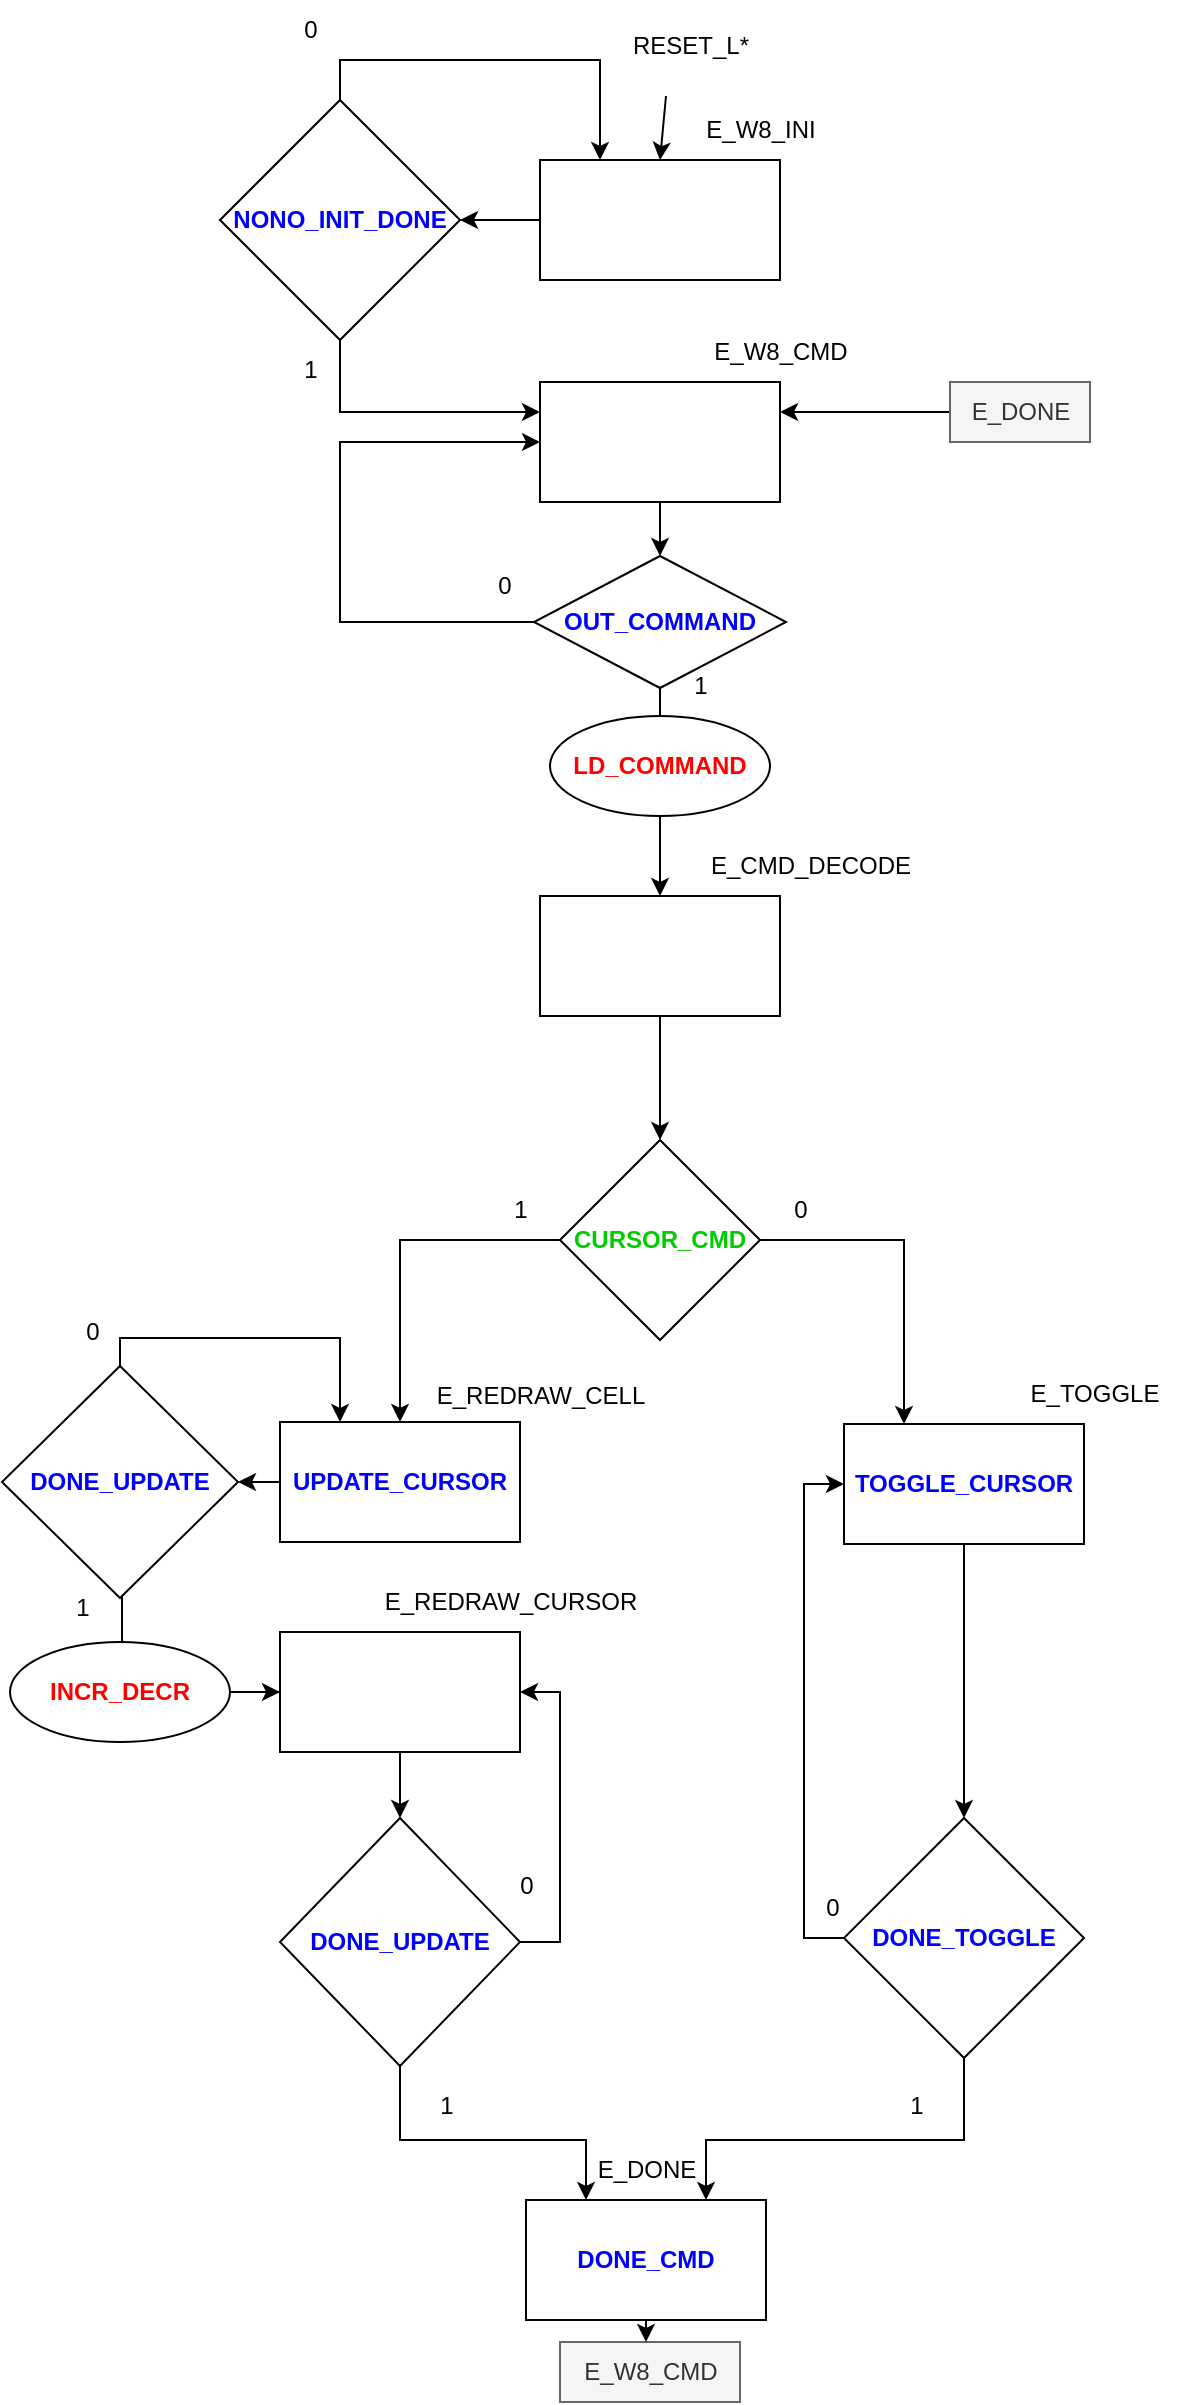 <mxfile version="22.1.21" type="device">
  <diagram name="Página-1" id="BtD-3cjETYa1kSn_i-kz">
    <mxGraphModel dx="1886" dy="900" grid="1" gridSize="10" guides="1" tooltips="1" connect="1" arrows="1" fold="1" page="1" pageScale="1" pageWidth="827" pageHeight="1169" math="0" shadow="0">
      <root>
        <mxCell id="0" />
        <mxCell id="1" parent="0" />
        <mxCell id="eX_MBotk1fY-qvMIUrsy-57" style="edgeStyle=orthogonalEdgeStyle;rounded=0;orthogonalLoop=1;jettySize=auto;html=1;entryX=0;entryY=0.5;entryDx=0;entryDy=0;" parent="1" source="eX_MBotk1fY-qvMIUrsy-49" target="eX_MBotk1fY-qvMIUrsy-55" edge="1">
          <mxGeometry relative="1" as="geometry">
            <Array as="points">
              <mxPoint x="178" y="846" />
            </Array>
          </mxGeometry>
        </mxCell>
        <mxCell id="eX_MBotk1fY-qvMIUrsy-22" style="edgeStyle=orthogonalEdgeStyle;rounded=0;orthogonalLoop=1;jettySize=auto;html=1;entryX=1;entryY=0.5;entryDx=0;entryDy=0;" parent="1" source="eX_MBotk1fY-qvMIUrsy-1" target="eX_MBotk1fY-qvMIUrsy-4" edge="1">
          <mxGeometry relative="1" as="geometry" />
        </mxCell>
        <mxCell id="eX_MBotk1fY-qvMIUrsy-1" value="" style="rounded=0;whiteSpace=wrap;html=1;" parent="1" vertex="1">
          <mxGeometry x="387" y="80" width="120" height="60" as="geometry" />
        </mxCell>
        <mxCell id="eX_MBotk1fY-qvMIUrsy-2" value="E_W8_INI" style="text;html=1;align=center;verticalAlign=middle;resizable=0;points=[];autosize=1;strokeColor=none;fillColor=none;" parent="1" vertex="1">
          <mxGeometry x="457" y="50" width="80" height="30" as="geometry" />
        </mxCell>
        <mxCell id="eX_MBotk1fY-qvMIUrsy-12" style="edgeStyle=orthogonalEdgeStyle;rounded=0;orthogonalLoop=1;jettySize=auto;html=1;" parent="1" source="eX_MBotk1fY-qvMIUrsy-3" target="eX_MBotk1fY-qvMIUrsy-11" edge="1">
          <mxGeometry relative="1" as="geometry" />
        </mxCell>
        <mxCell id="eX_MBotk1fY-qvMIUrsy-3" value="" style="whiteSpace=wrap;html=1;" parent="1" vertex="1">
          <mxGeometry x="387" y="191" width="120" height="60" as="geometry" />
        </mxCell>
        <mxCell id="eX_MBotk1fY-qvMIUrsy-23" style="edgeStyle=orthogonalEdgeStyle;rounded=0;orthogonalLoop=1;jettySize=auto;html=1;entryX=0.25;entryY=0;entryDx=0;entryDy=0;" parent="1" source="eX_MBotk1fY-qvMIUrsy-4" target="eX_MBotk1fY-qvMIUrsy-1" edge="1">
          <mxGeometry relative="1" as="geometry">
            <Array as="points">
              <mxPoint x="287" y="30" />
              <mxPoint x="417" y="30" />
            </Array>
          </mxGeometry>
        </mxCell>
        <mxCell id="eX_MBotk1fY-qvMIUrsy-24" style="edgeStyle=orthogonalEdgeStyle;rounded=0;orthogonalLoop=1;jettySize=auto;html=1;entryX=0;entryY=0.25;entryDx=0;entryDy=0;" parent="1" source="eX_MBotk1fY-qvMIUrsy-4" target="eX_MBotk1fY-qvMIUrsy-3" edge="1">
          <mxGeometry relative="1" as="geometry">
            <Array as="points">
              <mxPoint x="287" y="206" />
            </Array>
          </mxGeometry>
        </mxCell>
        <mxCell id="eX_MBotk1fY-qvMIUrsy-4" value="NONO_INIT_DONE" style="rhombus;whiteSpace=wrap;html=1;fontColor=#0000FF;fontStyle=1" parent="1" vertex="1">
          <mxGeometry x="227" y="50" width="120" height="120" as="geometry" />
        </mxCell>
        <mxCell id="eX_MBotk1fY-qvMIUrsy-8" value="0" style="text;html=1;align=center;verticalAlign=middle;resizable=0;points=[];autosize=1;strokeColor=none;fillColor=none;" parent="1" vertex="1">
          <mxGeometry x="257" width="30" height="30" as="geometry" />
        </mxCell>
        <mxCell id="eX_MBotk1fY-qvMIUrsy-9" value="1" style="text;html=1;align=center;verticalAlign=middle;resizable=0;points=[];autosize=1;strokeColor=none;fillColor=none;" parent="1" vertex="1">
          <mxGeometry x="257" y="170" width="30" height="30" as="geometry" />
        </mxCell>
        <mxCell id="eX_MBotk1fY-qvMIUrsy-10" value="E_W8_CMD" style="text;html=1;align=center;verticalAlign=middle;resizable=0;points=[];autosize=1;strokeColor=none;fillColor=none;" parent="1" vertex="1">
          <mxGeometry x="462" y="161" width="90" height="30" as="geometry" />
        </mxCell>
        <mxCell id="eX_MBotk1fY-qvMIUrsy-13" style="edgeStyle=orthogonalEdgeStyle;rounded=0;orthogonalLoop=1;jettySize=auto;html=1;entryX=0;entryY=0.5;entryDx=0;entryDy=0;" parent="1" source="eX_MBotk1fY-qvMIUrsy-11" target="eX_MBotk1fY-qvMIUrsy-3" edge="1">
          <mxGeometry relative="1" as="geometry">
            <Array as="points">
              <mxPoint x="287" y="311" />
              <mxPoint x="287" y="221" />
            </Array>
          </mxGeometry>
        </mxCell>
        <mxCell id="eX_MBotk1fY-qvMIUrsy-70" style="edgeStyle=orthogonalEdgeStyle;rounded=0;orthogonalLoop=1;jettySize=auto;html=1;" parent="1" source="eX_MBotk1fY-qvMIUrsy-11" target="eX_MBotk1fY-qvMIUrsy-14" edge="1">
          <mxGeometry relative="1" as="geometry" />
        </mxCell>
        <mxCell id="eX_MBotk1fY-qvMIUrsy-11" value="OUT_COMMAND" style="rhombus;whiteSpace=wrap;html=1;fontColor=#0000FF;fontStyle=1" parent="1" vertex="1">
          <mxGeometry x="384" y="278" width="126" height="66" as="geometry" />
        </mxCell>
        <mxCell id="eX_MBotk1fY-qvMIUrsy-69" style="edgeStyle=orthogonalEdgeStyle;rounded=0;orthogonalLoop=1;jettySize=auto;html=1;entryX=0.5;entryY=0;entryDx=0;entryDy=0;" parent="1" source="eX_MBotk1fY-qvMIUrsy-14" target="eX_MBotk1fY-qvMIUrsy-20" edge="1">
          <mxGeometry relative="1" as="geometry" />
        </mxCell>
        <mxCell id="eX_MBotk1fY-qvMIUrsy-14" value="" style="whiteSpace=wrap;html=1;" parent="1" vertex="1">
          <mxGeometry x="387" y="448" width="120" height="60" as="geometry" />
        </mxCell>
        <mxCell id="eX_MBotk1fY-qvMIUrsy-15" value="LD_COMMAND" style="ellipse;whiteSpace=wrap;html=1;fontColor=#FF0000;fontStyle=1" parent="1" vertex="1">
          <mxGeometry x="392" y="358" width="110" height="50" as="geometry" />
        </mxCell>
        <mxCell id="eX_MBotk1fY-qvMIUrsy-17" value="E_CMD_DECODE" style="text;html=1;align=center;verticalAlign=middle;resizable=0;points=[];autosize=1;strokeColor=none;fillColor=none;" parent="1" vertex="1">
          <mxGeometry x="462" y="418" width="120" height="30" as="geometry" />
        </mxCell>
        <mxCell id="eX_MBotk1fY-qvMIUrsy-18" value="0" style="text;html=1;align=center;verticalAlign=middle;resizable=0;points=[];autosize=1;strokeColor=none;fillColor=none;" parent="1" vertex="1">
          <mxGeometry x="354" y="278" width="30" height="30" as="geometry" />
        </mxCell>
        <mxCell id="eX_MBotk1fY-qvMIUrsy-19" value="1" style="text;html=1;align=center;verticalAlign=middle;resizable=0;points=[];autosize=1;strokeColor=none;fillColor=none;" parent="1" vertex="1">
          <mxGeometry x="452" y="328" width="30" height="30" as="geometry" />
        </mxCell>
        <mxCell id="eX_MBotk1fY-qvMIUrsy-47" style="edgeStyle=orthogonalEdgeStyle;rounded=0;orthogonalLoop=1;jettySize=auto;html=1;" parent="1" source="eX_MBotk1fY-qvMIUrsy-20" target="eX_MBotk1fY-qvMIUrsy-46" edge="1">
          <mxGeometry relative="1" as="geometry" />
        </mxCell>
        <mxCell id="eX_MBotk1fY-qvMIUrsy-72" style="edgeStyle=orthogonalEdgeStyle;rounded=0;orthogonalLoop=1;jettySize=auto;html=1;entryX=0.25;entryY=0;entryDx=0;entryDy=0;" parent="1" source="eX_MBotk1fY-qvMIUrsy-20" target="eX_MBotk1fY-qvMIUrsy-31" edge="1">
          <mxGeometry relative="1" as="geometry" />
        </mxCell>
        <mxCell id="eX_MBotk1fY-qvMIUrsy-20" value="CURSOR_CMD" style="rhombus;whiteSpace=wrap;html=1;fontColor=#00CC00;fontStyle=1" parent="1" vertex="1">
          <mxGeometry x="397" y="570" width="100" height="100" as="geometry" />
        </mxCell>
        <mxCell id="eX_MBotk1fY-qvMIUrsy-25" value="" style="edgeStyle=none;orthogonalLoop=1;jettySize=auto;html=1;rounded=0;entryX=0.5;entryY=0;entryDx=0;entryDy=0;" parent="1" target="eX_MBotk1fY-qvMIUrsy-1" edge="1">
          <mxGeometry width="100" relative="1" as="geometry">
            <mxPoint x="450" y="48" as="sourcePoint" />
            <mxPoint x="517" y="30" as="targetPoint" />
            <Array as="points" />
          </mxGeometry>
        </mxCell>
        <mxCell id="eX_MBotk1fY-qvMIUrsy-26" value="RESET_L*" style="text;html=1;align=center;verticalAlign=middle;resizable=0;points=[];autosize=1;strokeColor=none;fillColor=none;" parent="1" vertex="1">
          <mxGeometry x="422" y="8" width="80" height="30" as="geometry" />
        </mxCell>
        <mxCell id="eX_MBotk1fY-qvMIUrsy-40" value="0" style="text;html=1;align=center;verticalAlign=middle;resizable=0;points=[];autosize=1;strokeColor=none;fillColor=none;" parent="1" vertex="1">
          <mxGeometry x="502" y="590" width="30" height="30" as="geometry" />
        </mxCell>
        <mxCell id="eX_MBotk1fY-qvMIUrsy-44" style="edgeStyle=orthogonalEdgeStyle;rounded=0;orthogonalLoop=1;jettySize=auto;html=1;entryX=1;entryY=0.25;entryDx=0;entryDy=0;" parent="1" source="eX_MBotk1fY-qvMIUrsy-41" target="eX_MBotk1fY-qvMIUrsy-3" edge="1">
          <mxGeometry relative="1" as="geometry" />
        </mxCell>
        <mxCell id="eX_MBotk1fY-qvMIUrsy-41" value="E_DONE" style="text;html=1;align=center;verticalAlign=middle;resizable=0;points=[];autosize=1;strokeColor=#666666;fillColor=#f5f5f5;fontColor=#333333;" parent="1" vertex="1">
          <mxGeometry x="592" y="191" width="70" height="30" as="geometry" />
        </mxCell>
        <mxCell id="eX_MBotk1fY-qvMIUrsy-75" value="1" style="text;html=1;align=center;verticalAlign=middle;resizable=0;points=[];autosize=1;strokeColor=none;fillColor=none;" parent="1" vertex="1">
          <mxGeometry x="362" y="590" width="30" height="30" as="geometry" />
        </mxCell>
        <mxCell id="eX_MBotk1fY-qvMIUrsy-31" value="TOGGLE_CURSOR" style="whiteSpace=wrap;html=1;fontColor=#0000FF;fontStyle=1" parent="1" vertex="1">
          <mxGeometry x="539" y="712" width="120" height="60" as="geometry" />
        </mxCell>
        <mxCell id="eX_MBotk1fY-qvMIUrsy-74" style="edgeStyle=orthogonalEdgeStyle;rounded=0;orthogonalLoop=1;jettySize=auto;html=1;entryX=0;entryY=0.5;entryDx=0;entryDy=0;" parent="1" source="eX_MBotk1fY-qvMIUrsy-32" target="eX_MBotk1fY-qvMIUrsy-31" edge="1">
          <mxGeometry relative="1" as="geometry">
            <Array as="points">
              <mxPoint x="519" y="969" />
              <mxPoint x="519" y="742" />
            </Array>
          </mxGeometry>
        </mxCell>
        <mxCell id="UxOGtr2okumhjKbYKX2d-3" style="edgeStyle=orthogonalEdgeStyle;rounded=0;orthogonalLoop=1;jettySize=auto;html=1;entryX=0.75;entryY=0;entryDx=0;entryDy=0;" parent="1" source="eX_MBotk1fY-qvMIUrsy-32" target="UxOGtr2okumhjKbYKX2d-1" edge="1">
          <mxGeometry relative="1" as="geometry">
            <Array as="points">
              <mxPoint x="599" y="1070" />
              <mxPoint x="470" y="1070" />
            </Array>
          </mxGeometry>
        </mxCell>
        <mxCell id="eX_MBotk1fY-qvMIUrsy-32" value="DONE_TOGGLE" style="rhombus;whiteSpace=wrap;html=1;fontColor=#0000FF;fontStyle=1" parent="1" vertex="1">
          <mxGeometry x="539" y="909" width="120" height="120" as="geometry" />
        </mxCell>
        <mxCell id="eX_MBotk1fY-qvMIUrsy-73" style="edgeStyle=orthogonalEdgeStyle;rounded=0;orthogonalLoop=1;jettySize=auto;html=1;" parent="1" source="eX_MBotk1fY-qvMIUrsy-31" target="eX_MBotk1fY-qvMIUrsy-32" edge="1">
          <mxGeometry relative="1" as="geometry" />
        </mxCell>
        <mxCell id="eX_MBotk1fY-qvMIUrsy-35" value="0" style="text;html=1;align=center;verticalAlign=middle;resizable=0;points=[];autosize=1;strokeColor=none;fillColor=none;" parent="1" vertex="1">
          <mxGeometry x="518" y="939" width="30" height="30" as="geometry" />
        </mxCell>
        <mxCell id="eX_MBotk1fY-qvMIUrsy-43" value="E_TOGGLE" style="text;html=1;align=center;verticalAlign=middle;resizable=0;points=[];autosize=1;strokeColor=none;fillColor=none;" parent="1" vertex="1">
          <mxGeometry x="619" y="682" width="90" height="30" as="geometry" />
        </mxCell>
        <mxCell id="eX_MBotk1fY-qvMIUrsy-45" value="1" style="text;html=1;align=center;verticalAlign=middle;resizable=0;points=[];autosize=1;strokeColor=none;fillColor=none;" parent="1" vertex="1">
          <mxGeometry x="560" y="1038" width="30" height="30" as="geometry" />
        </mxCell>
        <mxCell id="eX_MBotk1fY-qvMIUrsy-46" value="UPDATE_CURSOR" style="whiteSpace=wrap;html=1;fontColor=#0000FF;fontStyle=1" parent="1" vertex="1">
          <mxGeometry x="257" y="711" width="120" height="60" as="geometry" />
        </mxCell>
        <mxCell id="eX_MBotk1fY-qvMIUrsy-48" value="E_REDRAW_CELL" style="text;html=1;align=center;verticalAlign=middle;resizable=0;points=[];autosize=1;strokeColor=none;fillColor=none;" parent="1" vertex="1">
          <mxGeometry x="322" y="683" width="130" height="30" as="geometry" />
        </mxCell>
        <mxCell id="eX_MBotk1fY-qvMIUrsy-52" style="edgeStyle=orthogonalEdgeStyle;rounded=0;orthogonalLoop=1;jettySize=auto;html=1;entryX=0.25;entryY=0;entryDx=0;entryDy=0;" parent="1" target="eX_MBotk1fY-qvMIUrsy-46" edge="1">
          <mxGeometry relative="1" as="geometry">
            <mxPoint x="178" y="684" as="sourcePoint" />
            <Array as="points">
              <mxPoint x="177" y="684" />
              <mxPoint x="177" y="669" />
              <mxPoint x="287" y="669" />
            </Array>
          </mxGeometry>
        </mxCell>
        <mxCell id="eX_MBotk1fY-qvMIUrsy-49" value="DONE_UPDATE" style="rhombus;whiteSpace=wrap;html=1;fontColor=#0000FF;fontStyle=1" parent="1" vertex="1">
          <mxGeometry x="118" y="683" width="118" height="116" as="geometry" />
        </mxCell>
        <mxCell id="eX_MBotk1fY-qvMIUrsy-51" style="edgeStyle=orthogonalEdgeStyle;rounded=0;orthogonalLoop=1;jettySize=auto;html=1;entryX=1;entryY=0.5;entryDx=0;entryDy=0;" parent="1" source="eX_MBotk1fY-qvMIUrsy-46" target="eX_MBotk1fY-qvMIUrsy-49" edge="1">
          <mxGeometry relative="1" as="geometry" />
        </mxCell>
        <mxCell id="eX_MBotk1fY-qvMIUrsy-53" value="0" style="text;html=1;align=center;verticalAlign=middle;resizable=0;points=[];autosize=1;strokeColor=none;fillColor=none;" parent="1" vertex="1">
          <mxGeometry x="148" y="651" width="30" height="30" as="geometry" />
        </mxCell>
        <mxCell id="eX_MBotk1fY-qvMIUrsy-78" value="" style="edgeStyle=orthogonalEdgeStyle;rounded=0;orthogonalLoop=1;jettySize=auto;html=1;" parent="1" source="eX_MBotk1fY-qvMIUrsy-54" target="eX_MBotk1fY-qvMIUrsy-56" edge="1">
          <mxGeometry relative="1" as="geometry" />
        </mxCell>
        <mxCell id="eX_MBotk1fY-qvMIUrsy-54" value="INCR_DECR" style="ellipse;whiteSpace=wrap;html=1;fontColor=#FF0000;fontStyle=1" parent="1" vertex="1">
          <mxGeometry x="122" y="821" width="110" height="50" as="geometry" />
        </mxCell>
        <mxCell id="eX_MBotk1fY-qvMIUrsy-55" value="" style="whiteSpace=wrap;html=1;" parent="1" vertex="1">
          <mxGeometry x="257" y="816" width="120" height="60" as="geometry" />
        </mxCell>
        <mxCell id="eX_MBotk1fY-qvMIUrsy-56" value="E_REDRAW_CURSOR" style="text;html=1;align=center;verticalAlign=middle;resizable=0;points=[];autosize=1;strokeColor=none;fillColor=none;" parent="1" vertex="1">
          <mxGeometry x="297" y="786" width="150" height="30" as="geometry" />
        </mxCell>
        <mxCell id="eX_MBotk1fY-qvMIUrsy-58" value="1" style="text;html=1;align=center;verticalAlign=middle;resizable=0;points=[];autosize=1;strokeColor=none;fillColor=none;" parent="1" vertex="1">
          <mxGeometry x="143" y="789" width="30" height="30" as="geometry" />
        </mxCell>
        <mxCell id="eX_MBotk1fY-qvMIUrsy-62" style="edgeStyle=orthogonalEdgeStyle;rounded=0;orthogonalLoop=1;jettySize=auto;html=1;entryX=1;entryY=0.5;entryDx=0;entryDy=0;" parent="1" source="eX_MBotk1fY-qvMIUrsy-60" target="eX_MBotk1fY-qvMIUrsy-55" edge="1">
          <mxGeometry relative="1" as="geometry">
            <Array as="points">
              <mxPoint x="397" y="971" />
              <mxPoint x="397" y="846" />
            </Array>
          </mxGeometry>
        </mxCell>
        <mxCell id="UxOGtr2okumhjKbYKX2d-4" style="edgeStyle=orthogonalEdgeStyle;rounded=0;orthogonalLoop=1;jettySize=auto;html=1;entryX=0.25;entryY=0;entryDx=0;entryDy=0;" parent="1" source="eX_MBotk1fY-qvMIUrsy-60" target="UxOGtr2okumhjKbYKX2d-1" edge="1">
          <mxGeometry relative="1" as="geometry">
            <Array as="points">
              <mxPoint x="317" y="1070" />
              <mxPoint x="410" y="1070" />
            </Array>
          </mxGeometry>
        </mxCell>
        <mxCell id="eX_MBotk1fY-qvMIUrsy-60" value="DONE_UPDATE" style="rhombus;whiteSpace=wrap;html=1;fontColor=#0000FF;fontStyle=1" parent="1" vertex="1">
          <mxGeometry x="257" y="909" width="120" height="124" as="geometry" />
        </mxCell>
        <mxCell id="eX_MBotk1fY-qvMIUrsy-61" style="edgeStyle=orthogonalEdgeStyle;rounded=0;orthogonalLoop=1;jettySize=auto;html=1;" parent="1" source="eX_MBotk1fY-qvMIUrsy-55" target="eX_MBotk1fY-qvMIUrsy-60" edge="1">
          <mxGeometry relative="1" as="geometry" />
        </mxCell>
        <mxCell id="eX_MBotk1fY-qvMIUrsy-64" value="E_W8_CMD" style="text;html=1;align=center;verticalAlign=middle;resizable=0;points=[];autosize=1;strokeColor=#666666;fillColor=#f5f5f5;fontColor=#333333;" parent="1" vertex="1">
          <mxGeometry x="397" y="1171" width="90" height="30" as="geometry" />
        </mxCell>
        <mxCell id="jS8zBCWeLZSFa88clwzY-1" value="1" style="text;html=1;align=center;verticalAlign=middle;resizable=0;points=[];autosize=1;strokeColor=none;fillColor=none;" parent="1" vertex="1">
          <mxGeometry x="325" y="1038" width="30" height="30" as="geometry" />
        </mxCell>
        <mxCell id="jS8zBCWeLZSFa88clwzY-2" value="0" style="text;html=1;align=center;verticalAlign=middle;resizable=0;points=[];autosize=1;strokeColor=none;fillColor=none;" parent="1" vertex="1">
          <mxGeometry x="365" y="928" width="30" height="30" as="geometry" />
        </mxCell>
        <mxCell id="UxOGtr2okumhjKbYKX2d-13" style="edgeStyle=orthogonalEdgeStyle;rounded=0;orthogonalLoop=1;jettySize=auto;html=1;" parent="1" source="UxOGtr2okumhjKbYKX2d-1" target="eX_MBotk1fY-qvMIUrsy-64" edge="1">
          <mxGeometry relative="1" as="geometry">
            <Array as="points">
              <mxPoint x="440" y="1180" />
            </Array>
          </mxGeometry>
        </mxCell>
        <mxCell id="UxOGtr2okumhjKbYKX2d-1" value="DONE_CMD" style="whiteSpace=wrap;html=1;fontColor=#0000FF;fontStyle=1" parent="1" vertex="1">
          <mxGeometry x="380" y="1100" width="120" height="60" as="geometry" />
        </mxCell>
        <mxCell id="UxOGtr2okumhjKbYKX2d-6" value="E_DONE" style="text;html=1;align=center;verticalAlign=middle;resizable=0;points=[];autosize=1;strokeColor=none;fillColor=none;" parent="1" vertex="1">
          <mxGeometry x="405" y="1070" width="70" height="30" as="geometry" />
        </mxCell>
      </root>
    </mxGraphModel>
  </diagram>
</mxfile>
